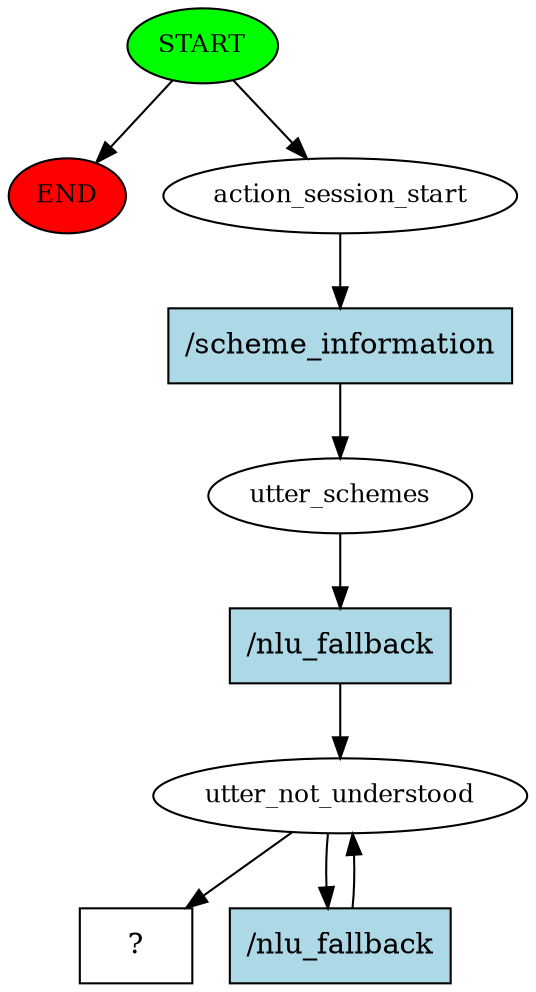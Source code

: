 digraph  {
0 [class="start active", fillcolor=green, fontsize=12, label=START, style=filled];
"-1" [class=end, fillcolor=red, fontsize=12, label=END, style=filled];
1 [class=active, fontsize=12, label=action_session_start];
2 [class=active, fontsize=12, label=utter_schemes];
3 [class=active, fontsize=12, label=utter_not_understood];
7 [class="intent dashed active", label="  ?  ", shape=rect];
8 [class="intent active", fillcolor=lightblue, label="/scheme_information", shape=rect, style=filled];
9 [class="intent active", fillcolor=lightblue, label="/nlu_fallback", shape=rect, style=filled];
10 [class="intent active", fillcolor=lightblue, label="/nlu_fallback", shape=rect, style=filled];
0 -> "-1"  [class="", key=NONE, label=""];
0 -> 1  [class=active, key=NONE, label=""];
1 -> 8  [class=active, key=0];
2 -> 9  [class=active, key=0];
3 -> 7  [class=active, key=NONE, label=""];
3 -> 10  [class=active, key=0];
8 -> 2  [class=active, key=0];
9 -> 3  [class=active, key=0];
10 -> 3  [class=active, key=0];
}

